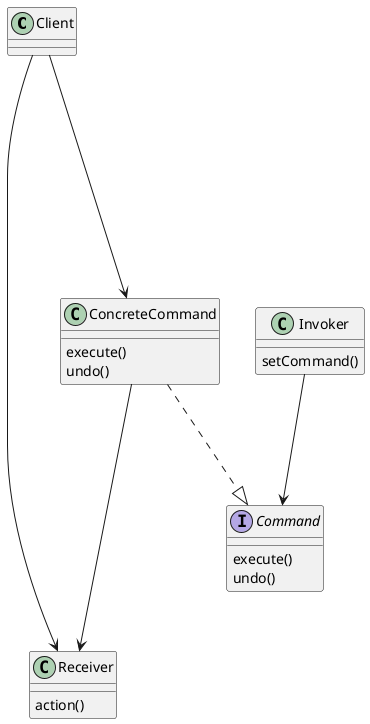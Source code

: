 @startuml

Class Client
Interface Command
Class Invoker
Class Receiver
Class ConcreteCommand

Interface Command{
    execute()
    undo()
}

Class Invoker{
    setCommand()
}

Class Receiver{
    action()
}
Class ConcreteCommand{
    execute()
    undo()
}

Invoker --->Command
Client --->Receiver
Client ----->ConcreteCommand
ConcreteCommand ---->Receiver
ConcreteCommand ...|>Command


@enduml